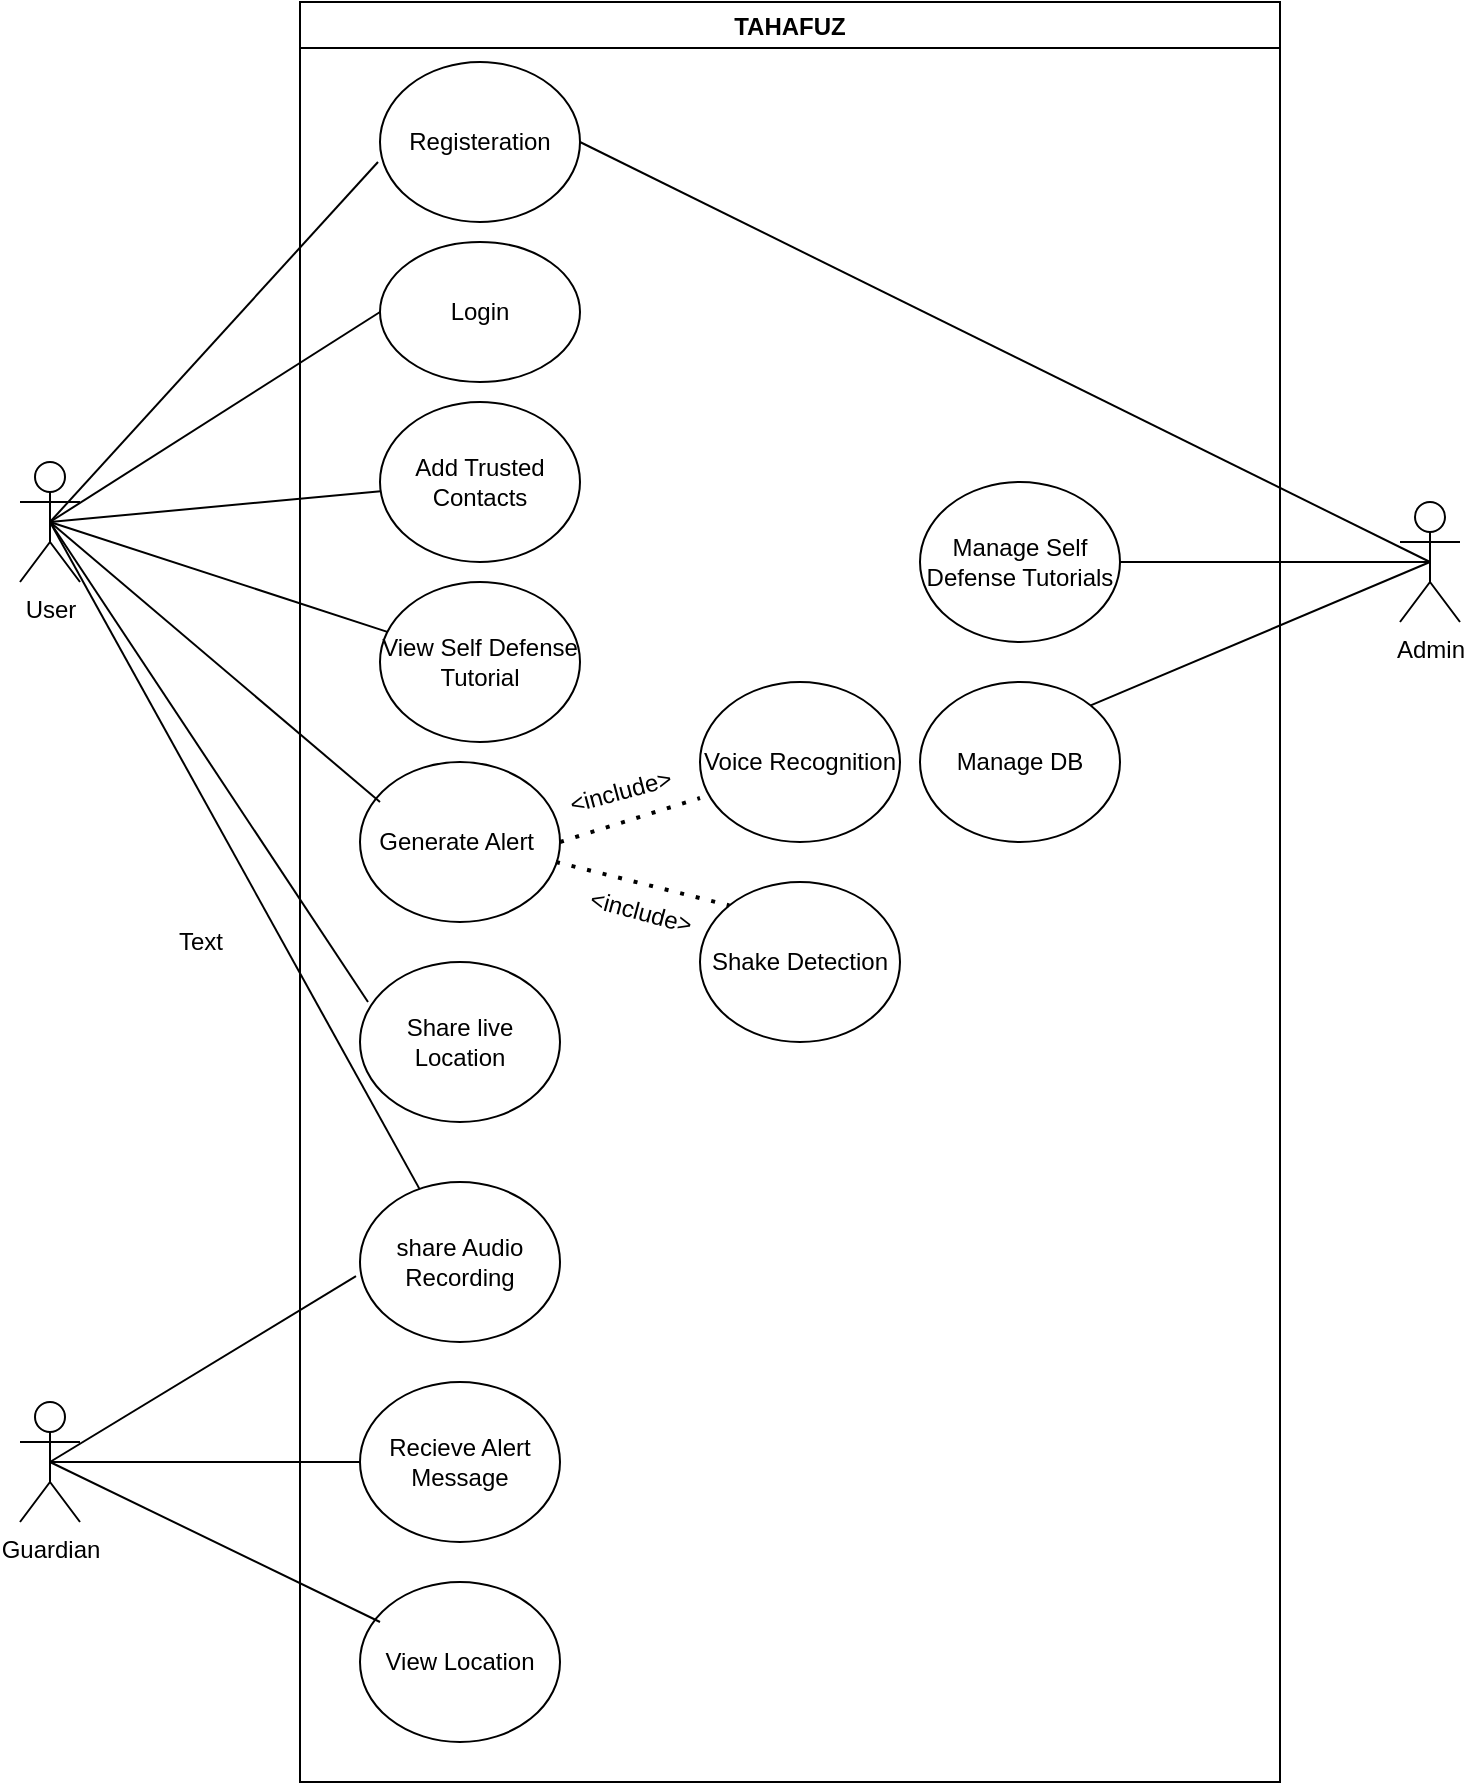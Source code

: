 <mxfile version="20.5.1" type="device"><diagram id="zBmNZZGbcyjbEGOGNdF4" name="Page-1"><mxGraphModel dx="868" dy="1619" grid="1" gridSize="10" guides="1" tooltips="1" connect="1" arrows="1" fold="1" page="1" pageScale="1" pageWidth="827" pageHeight="1169" math="0" shadow="0"><root><mxCell id="0"/><mxCell id="1" parent="0"/><mxCell id="jZ9LuWp6YE6OPPVQ5wNd-1" value="User" style="shape=umlActor;verticalLabelPosition=bottom;verticalAlign=top;html=1;outlineConnect=0;" parent="1" vertex="1"><mxGeometry x="40" y="190" width="30" height="60" as="geometry"/></mxCell><mxCell id="jZ9LuWp6YE6OPPVQ5wNd-2" value="Admin" style="shape=umlActor;verticalLabelPosition=bottom;verticalAlign=top;html=1;outlineConnect=0;" parent="1" vertex="1"><mxGeometry x="730" y="210" width="30" height="60" as="geometry"/></mxCell><mxCell id="jZ9LuWp6YE6OPPVQ5wNd-8" value="TAHAFUZ" style="swimlane;" parent="1" vertex="1"><mxGeometry x="180" y="-40" width="490" height="890" as="geometry"/></mxCell><mxCell id="jZ9LuWp6YE6OPPVQ5wNd-6" value="View Self Defense Tutorial" style="ellipse;whiteSpace=wrap;html=1;" parent="jZ9LuWp6YE6OPPVQ5wNd-8" vertex="1"><mxGeometry x="40" y="290" width="100" height="80" as="geometry"/></mxCell><mxCell id="jZ9LuWp6YE6OPPVQ5wNd-5" value="Add Trusted Contacts" style="ellipse;whiteSpace=wrap;html=1;" parent="jZ9LuWp6YE6OPPVQ5wNd-8" vertex="1"><mxGeometry x="40" y="200" width="100" height="80" as="geometry"/></mxCell><mxCell id="jZ9LuWp6YE6OPPVQ5wNd-4" value="Login" style="ellipse;whiteSpace=wrap;html=1;" parent="jZ9LuWp6YE6OPPVQ5wNd-8" vertex="1"><mxGeometry x="40" y="120" width="100" height="70" as="geometry"/></mxCell><mxCell id="jZ9LuWp6YE6OPPVQ5wNd-3" value="Registeration" style="ellipse;whiteSpace=wrap;html=1;" parent="jZ9LuWp6YE6OPPVQ5wNd-8" vertex="1"><mxGeometry x="40" y="30" width="100" height="80" as="geometry"/></mxCell><mxCell id="jZ9LuWp6YE6OPPVQ5wNd-16" value="Share live Location" style="ellipse;whiteSpace=wrap;html=1;" parent="jZ9LuWp6YE6OPPVQ5wNd-8" vertex="1"><mxGeometry x="30" y="480" width="100" height="80" as="geometry"/></mxCell><mxCell id="jZ9LuWp6YE6OPPVQ5wNd-20" value="share Audio Recording" style="ellipse;whiteSpace=wrap;html=1;" parent="jZ9LuWp6YE6OPPVQ5wNd-8" vertex="1"><mxGeometry x="30" y="590" width="100" height="80" as="geometry"/></mxCell><mxCell id="jZ9LuWp6YE6OPPVQ5wNd-28" value="Generate Alert&amp;nbsp;" style="ellipse;whiteSpace=wrap;html=1;" parent="jZ9LuWp6YE6OPPVQ5wNd-8" vertex="1"><mxGeometry x="30" y="380" width="100" height="80" as="geometry"/></mxCell><mxCell id="jZ9LuWp6YE6OPPVQ5wNd-36" value="Voice Recognition" style="ellipse;whiteSpace=wrap;html=1;" parent="jZ9LuWp6YE6OPPVQ5wNd-8" vertex="1"><mxGeometry x="200" y="340" width="100" height="80" as="geometry"/></mxCell><mxCell id="jZ9LuWp6YE6OPPVQ5wNd-37" value="Shake Detection" style="ellipse;whiteSpace=wrap;html=1;" parent="jZ9LuWp6YE6OPPVQ5wNd-8" vertex="1"><mxGeometry x="200" y="440" width="100" height="80" as="geometry"/></mxCell><mxCell id="jZ9LuWp6YE6OPPVQ5wNd-39" value="" style="endArrow=none;dashed=1;html=1;dashPattern=1 3;strokeWidth=2;rounded=0;exitX=0.98;exitY=0.625;exitDx=0;exitDy=0;exitPerimeter=0;entryX=0;entryY=0;entryDx=0;entryDy=0;" parent="jZ9LuWp6YE6OPPVQ5wNd-8" source="jZ9LuWp6YE6OPPVQ5wNd-28" target="jZ9LuWp6YE6OPPVQ5wNd-37" edge="1"><mxGeometry width="50" height="50" relative="1" as="geometry"><mxPoint x="140" y="430" as="sourcePoint"/><mxPoint x="210" y="410" as="targetPoint"/></mxGeometry></mxCell><mxCell id="jZ9LuWp6YE6OPPVQ5wNd-42" value="&amp;lt;include&amp;gt;" style="text;html=1;align=center;verticalAlign=middle;resizable=0;points=[];autosize=1;strokeColor=none;fillColor=none;rotation=15;" parent="jZ9LuWp6YE6OPPVQ5wNd-8" vertex="1"><mxGeometry x="130" y="440" width="80" height="30" as="geometry"/></mxCell><mxCell id="jZ9LuWp6YE6OPPVQ5wNd-43" value="Manage Self Defense Tutorials" style="ellipse;whiteSpace=wrap;html=1;" parent="jZ9LuWp6YE6OPPVQ5wNd-8" vertex="1"><mxGeometry x="310" y="240" width="100" height="80" as="geometry"/></mxCell><mxCell id="zKglAGN9Z5DiDSE6i9EF-1" value="Manage DB" style="ellipse;whiteSpace=wrap;html=1;" vertex="1" parent="jZ9LuWp6YE6OPPVQ5wNd-8"><mxGeometry x="310" y="340" width="100" height="80" as="geometry"/></mxCell><mxCell id="zKglAGN9Z5DiDSE6i9EF-4" value="Recieve Alert Message" style="ellipse;whiteSpace=wrap;html=1;" vertex="1" parent="jZ9LuWp6YE6OPPVQ5wNd-8"><mxGeometry x="30" y="690" width="100" height="80" as="geometry"/></mxCell><mxCell id="zKglAGN9Z5DiDSE6i9EF-6" value="View Location" style="ellipse;whiteSpace=wrap;html=1;" vertex="1" parent="jZ9LuWp6YE6OPPVQ5wNd-8"><mxGeometry x="30" y="790" width="100" height="80" as="geometry"/></mxCell><mxCell id="jZ9LuWp6YE6OPPVQ5wNd-40" value="&amp;lt;include&amp;gt;" style="text;html=1;align=center;verticalAlign=middle;resizable=0;points=[];autosize=1;strokeColor=none;fillColor=none;rotation=-15;" parent="jZ9LuWp6YE6OPPVQ5wNd-8" vertex="1"><mxGeometry x="120" y="380" width="80" height="30" as="geometry"/></mxCell><mxCell id="jZ9LuWp6YE6OPPVQ5wNd-38" value="" style="endArrow=none;dashed=1;html=1;dashPattern=1 3;strokeWidth=2;rounded=0;exitX=1;exitY=0.5;exitDx=0;exitDy=0;entryX=0;entryY=0.725;entryDx=0;entryDy=0;entryPerimeter=0;" parent="jZ9LuWp6YE6OPPVQ5wNd-8" source="jZ9LuWp6YE6OPPVQ5wNd-28" edge="1" target="jZ9LuWp6YE6OPPVQ5wNd-36"><mxGeometry width="50" height="50" relative="1" as="geometry"><mxPoint x="240" y="480" as="sourcePoint"/><mxPoint x="210" y="440" as="targetPoint"/></mxGeometry></mxCell><mxCell id="jZ9LuWp6YE6OPPVQ5wNd-11" value="" style="endArrow=none;html=1;rounded=0;entryX=-0.01;entryY=0.625;entryDx=0;entryDy=0;entryPerimeter=0;exitX=0.5;exitY=0.5;exitDx=0;exitDy=0;exitPerimeter=0;" parent="1" source="jZ9LuWp6YE6OPPVQ5wNd-1" target="jZ9LuWp6YE6OPPVQ5wNd-3" edge="1"><mxGeometry width="50" height="50" relative="1" as="geometry"><mxPoint x="390" y="270" as="sourcePoint"/><mxPoint x="440" y="220" as="targetPoint"/></mxGeometry></mxCell><mxCell id="jZ9LuWp6YE6OPPVQ5wNd-12" value="" style="endArrow=none;html=1;rounded=0;entryX=0;entryY=0.5;entryDx=0;entryDy=0;exitX=0.5;exitY=0.5;exitDx=0;exitDy=0;exitPerimeter=0;" parent="1" source="jZ9LuWp6YE6OPPVQ5wNd-1" target="jZ9LuWp6YE6OPPVQ5wNd-4" edge="1"><mxGeometry width="50" height="50" relative="1" as="geometry"><mxPoint x="190" y="220" as="sourcePoint"/><mxPoint x="299" y="110" as="targetPoint"/></mxGeometry></mxCell><mxCell id="jZ9LuWp6YE6OPPVQ5wNd-13" value="" style="endArrow=none;html=1;rounded=0;exitX=0.5;exitY=0.5;exitDx=0;exitDy=0;exitPerimeter=0;" parent="1" source="jZ9LuWp6YE6OPPVQ5wNd-1" target="jZ9LuWp6YE6OPPVQ5wNd-5" edge="1"><mxGeometry width="50" height="50" relative="1" as="geometry"><mxPoint x="190" y="220" as="sourcePoint"/><mxPoint x="290" y="270" as="targetPoint"/></mxGeometry></mxCell><mxCell id="jZ9LuWp6YE6OPPVQ5wNd-14" value="" style="endArrow=none;html=1;rounded=0;exitX=0.5;exitY=0.5;exitDx=0;exitDy=0;exitPerimeter=0;" parent="1" source="jZ9LuWp6YE6OPPVQ5wNd-1" target="jZ9LuWp6YE6OPPVQ5wNd-6" edge="1"><mxGeometry width="50" height="50" relative="1" as="geometry"><mxPoint x="200" y="230" as="sourcePoint"/><mxPoint x="297" y="278" as="targetPoint"/></mxGeometry></mxCell><mxCell id="jZ9LuWp6YE6OPPVQ5wNd-15" value="" style="endArrow=none;html=1;rounded=0;exitX=0.5;exitY=0.5;exitDx=0;exitDy=0;exitPerimeter=0;entryX=0.1;entryY=0.25;entryDx=0;entryDy=0;entryPerimeter=0;" parent="1" source="jZ9LuWp6YE6OPPVQ5wNd-1" target="jZ9LuWp6YE6OPPVQ5wNd-28" edge="1"><mxGeometry width="50" height="50" relative="1" as="geometry"><mxPoint x="195" y="230" as="sourcePoint"/><mxPoint x="241" y="424" as="targetPoint"/><Array as="points"/></mxGeometry></mxCell><mxCell id="jZ9LuWp6YE6OPPVQ5wNd-17" value="" style="endArrow=none;html=1;rounded=0;exitX=0.5;exitY=0.5;exitDx=0;exitDy=0;exitPerimeter=0;entryX=0.04;entryY=0.25;entryDx=0;entryDy=0;entryPerimeter=0;" parent="1" source="jZ9LuWp6YE6OPPVQ5wNd-1" target="jZ9LuWp6YE6OPPVQ5wNd-16" edge="1"><mxGeometry width="50" height="50" relative="1" as="geometry"><mxPoint x="145" y="230" as="sourcePoint"/><mxPoint x="314.645" y="461.716" as="targetPoint"/><Array as="points"/></mxGeometry></mxCell><mxCell id="jZ9LuWp6YE6OPPVQ5wNd-21" value="" style="endArrow=none;html=1;rounded=0;exitX=0.5;exitY=0.5;exitDx=0;exitDy=0;exitPerimeter=0;" parent="1" source="jZ9LuWp6YE6OPPVQ5wNd-1" target="jZ9LuWp6YE6OPPVQ5wNd-20" edge="1"><mxGeometry width="50" height="50" relative="1" as="geometry"><mxPoint x="65" y="230" as="sourcePoint"/><mxPoint x="304" y="520" as="targetPoint"/><Array as="points"/></mxGeometry></mxCell><mxCell id="jZ9LuWp6YE6OPPVQ5wNd-22" value="Text" style="text;html=1;align=center;verticalAlign=middle;resizable=0;points=[];autosize=1;strokeColor=none;fillColor=none;" parent="1" vertex="1"><mxGeometry x="110" y="420" width="40" height="20" as="geometry"/></mxCell><mxCell id="jZ9LuWp6YE6OPPVQ5wNd-23" value="" style="endArrow=none;html=1;rounded=0;entryX=1;entryY=0.5;entryDx=0;entryDy=0;exitX=0.5;exitY=0.5;exitDx=0;exitDy=0;exitPerimeter=0;" parent="1" source="jZ9LuWp6YE6OPPVQ5wNd-2" target="jZ9LuWp6YE6OPPVQ5wNd-3" edge="1"><mxGeometry width="50" height="50" relative="1" as="geometry"><mxPoint x="65" y="230" as="sourcePoint"/><mxPoint x="300" y="185" as="targetPoint"/></mxGeometry></mxCell><mxCell id="jZ9LuWp6YE6OPPVQ5wNd-45" value="" style="endArrow=none;html=1;rounded=0;entryX=0.5;entryY=0.5;entryDx=0;entryDy=0;entryPerimeter=0;exitX=1;exitY=0.5;exitDx=0;exitDy=0;" parent="1" source="jZ9LuWp6YE6OPPVQ5wNd-43" target="jZ9LuWp6YE6OPPVQ5wNd-2" edge="1"><mxGeometry width="50" height="50" relative="1" as="geometry"><mxPoint x="420" y="420" as="sourcePoint"/><mxPoint x="470" y="370" as="targetPoint"/></mxGeometry></mxCell><mxCell id="zKglAGN9Z5DiDSE6i9EF-2" value="" style="endArrow=none;html=1;rounded=0;entryX=0.5;entryY=0.5;entryDx=0;entryDy=0;entryPerimeter=0;exitX=1;exitY=0;exitDx=0;exitDy=0;" edge="1" parent="1" source="zKglAGN9Z5DiDSE6i9EF-1" target="jZ9LuWp6YE6OPPVQ5wNd-2"><mxGeometry width="50" height="50" relative="1" as="geometry"><mxPoint x="610" y="290" as="sourcePoint"/><mxPoint x="755" y="230" as="targetPoint"/></mxGeometry></mxCell><mxCell id="zKglAGN9Z5DiDSE6i9EF-3" value="Guardian" style="shape=umlActor;verticalLabelPosition=bottom;verticalAlign=top;html=1;outlineConnect=0;" vertex="1" parent="1"><mxGeometry x="40" y="660" width="30" height="60" as="geometry"/></mxCell><mxCell id="zKglAGN9Z5DiDSE6i9EF-5" value="" style="endArrow=none;html=1;rounded=0;entryX=0.5;entryY=0.5;entryDx=0;entryDy=0;entryPerimeter=0;exitX=0;exitY=0.5;exitDx=0;exitDy=0;" edge="1" parent="1" source="zKglAGN9Z5DiDSE6i9EF-4" target="zKglAGN9Z5DiDSE6i9EF-3"><mxGeometry width="50" height="50" relative="1" as="geometry"><mxPoint x="610" y="500" as="sourcePoint"/><mxPoint x="660" y="450" as="targetPoint"/></mxGeometry></mxCell><mxCell id="zKglAGN9Z5DiDSE6i9EF-7" value="" style="endArrow=none;html=1;rounded=0;entryX=0.5;entryY=0.5;entryDx=0;entryDy=0;entryPerimeter=0;exitX=0.1;exitY=0.25;exitDx=0;exitDy=0;exitPerimeter=0;" edge="1" parent="1" source="zKglAGN9Z5DiDSE6i9EF-6" target="zKglAGN9Z5DiDSE6i9EF-3"><mxGeometry width="50" height="50" relative="1" as="geometry"><mxPoint x="220" y="700" as="sourcePoint"/><mxPoint x="65" y="700" as="targetPoint"/></mxGeometry></mxCell><mxCell id="zKglAGN9Z5DiDSE6i9EF-8" value="" style="endArrow=none;html=1;rounded=0;exitX=-0.02;exitY=0.588;exitDx=0;exitDy=0;exitPerimeter=0;entryX=0.5;entryY=0.5;entryDx=0;entryDy=0;entryPerimeter=0;" edge="1" parent="1" source="jZ9LuWp6YE6OPPVQ5wNd-20" target="zKglAGN9Z5DiDSE6i9EF-3"><mxGeometry width="50" height="50" relative="1" as="geometry"><mxPoint x="220" y="700" as="sourcePoint"/><mxPoint x="60" y="690" as="targetPoint"/></mxGeometry></mxCell></root></mxGraphModel></diagram></mxfile>